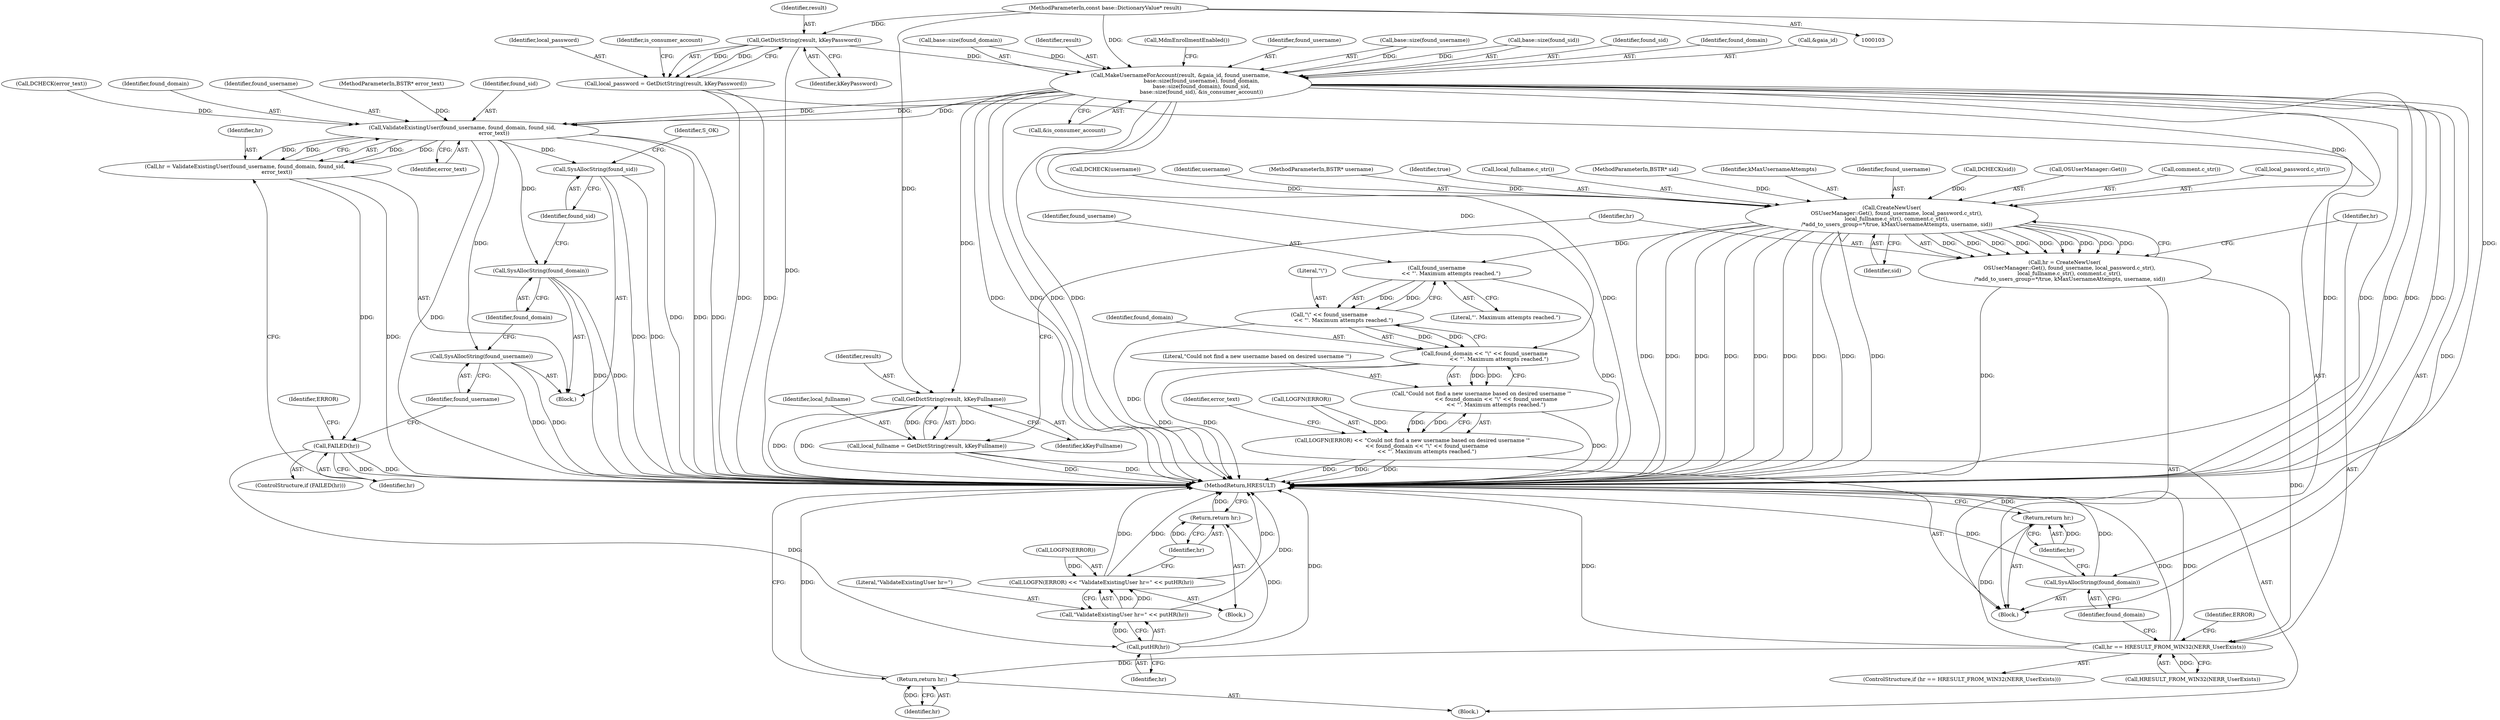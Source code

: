 digraph "0_Chrome_2440e872debd68ae7c2a8bf9ddb34df2cce378cd_0@pointer" {
"1000104" [label="(MethodParameterIn,const base::DictionaryValue* result)"];
"1000129" [label="(Call,GetDictString(result, kKeyPassword))"];
"1000127" [label="(Call,local_password = GetDictString(result, kKeyPassword))"];
"1000140" [label="(Call,MakeUsernameForAccount(result, &gaia_id, found_username,\n                         base::size(found_username), found_domain,\n                         base::size(found_domain), found_sid,\n                         base::size(found_sid), &is_consumer_account))"];
"1000196" [label="(Call,ValidateExistingUser(found_username, found_domain, found_sid,\n                                      error_text))"];
"1000194" [label="(Call,hr = ValidateExistingUser(found_username, found_domain, found_sid,\n                                      error_text))"];
"1000202" [label="(Call,FAILED(hr))"];
"1000210" [label="(Call,putHR(hr))"];
"1000208" [label="(Call,\"ValidateExistingUser hr=\" << putHR(hr))"];
"1000205" [label="(Call,LOGFN(ERROR) << \"ValidateExistingUser hr=\" << putHR(hr))"];
"1000212" [label="(Return,return hr;)"];
"1000214" [label="(Call,SysAllocString(found_username))"];
"1000216" [label="(Call,SysAllocString(found_domain))"];
"1000218" [label="(Call,SysAllocString(found_sid))"];
"1000261" [label="(Call,GetDictString(result, kKeyFullname))"];
"1000259" [label="(Call,local_fullname = GetDictString(result, kKeyFullname))"];
"1000268" [label="(Call,CreateNewUser(\n      OSUserManager::Get(), found_username, local_password.c_str(),\n      local_fullname.c_str(), comment.c_str(),\n      /*add_to_users_group=*/true, kMaxUsernameAttempts, username, sid))"];
"1000266" [label="(Call,hr = CreateNewUser(\n      OSUserManager::Get(), found_username, local_password.c_str(),\n      local_fullname.c_str(), comment.c_str(),\n      /*add_to_users_group=*/true, kMaxUsernameAttempts, username, sid))"];
"1000279" [label="(Call,hr == HRESULT_FROM_WIN32(NERR_UserExists))"];
"1000301" [label="(Return,return hr;)"];
"1000305" [label="(Return,return hr;)"];
"1000293" [label="(Call,found_username\n                 << \"'. Maximum attempts reached.\")"];
"1000291" [label="(Call,\"\\\" << found_username\n                 << \"'. Maximum attempts reached.\")"];
"1000289" [label="(Call,found_domain << \"\\\" << found_username\n                 << \"'. Maximum attempts reached.\")"];
"1000287" [label="(Call,\"Could not find a new username based on desired username '\"\n                 << found_domain << \"\\\" << found_username\n                 << \"'. Maximum attempts reached.\")"];
"1000284" [label="(Call,LOGFN(ERROR) << \"Could not find a new username based on desired username '\"\n                 << found_domain << \"\\\" << found_username\n                 << \"'. Maximum attempts reached.\")"];
"1000303" [label="(Call,SysAllocString(found_domain))"];
"1000219" [label="(Identifier,found_sid)"];
"1000263" [label="(Identifier,kKeyFullname)"];
"1000274" [label="(Identifier,true)"];
"1000150" [label="(Identifier,found_sid)"];
"1000272" [label="(Call,local_fullname.c_str())"];
"1000303" [label="(Call,SysAllocString(found_domain))"];
"1000213" [label="(Identifier,hr)"];
"1000280" [label="(Identifier,hr)"];
"1000199" [label="(Identifier,found_sid)"];
"1000266" [label="(Call,hr = CreateNewUser(\n      OSUserManager::Get(), found_username, local_password.c_str(),\n      local_fullname.c_str(), comment.c_str(),\n      /*add_to_users_group=*/true, kMaxUsernameAttempts, username, sid))"];
"1000192" [label="(Block,)"];
"1000107" [label="(MethodParameterIn,BSTR* sid)"];
"1000291" [label="(Call,\"\\\" << found_username\n                 << \"'. Maximum attempts reached.\")"];
"1000292" [label="(Literal,\"\\\")"];
"1000275" [label="(Identifier,kMaxUsernameAttempts)"];
"1000281" [label="(Call,HRESULT_FROM_WIN32(NERR_UserExists))"];
"1000196" [label="(Call,ValidateExistingUser(found_username, found_domain, found_sid,\n                                      error_text))"];
"1000304" [label="(Identifier,found_domain)"];
"1000270" [label="(Identifier,found_username)"];
"1000278" [label="(ControlStructure,if (hr == HRESULT_FROM_WIN32(NERR_UserExists)))"];
"1000147" [label="(Identifier,found_domain)"];
"1000212" [label="(Return,return hr;)"];
"1000118" [label="(Call,DCHECK(error_text))"];
"1000306" [label="(Identifier,hr)"];
"1000293" [label="(Call,found_username\n                 << \"'. Maximum attempts reached.\")"];
"1000104" [label="(MethodParameterIn,const base::DictionaryValue* result)"];
"1000288" [label="(Literal,\"Could not find a new username based on desired username '\")"];
"1000261" [label="(Call,GetDictString(result, kKeyFullname))"];
"1000142" [label="(Call,&gaia_id)"];
"1000127" [label="(Call,local_password = GetDictString(result, kKeyPassword))"];
"1000294" [label="(Identifier,found_username)"];
"1000277" [label="(Identifier,sid)"];
"1000286" [label="(Identifier,ERROR)"];
"1000148" [label="(Call,base::size(found_domain))"];
"1000203" [label="(Identifier,hr)"];
"1000211" [label="(Identifier,hr)"];
"1000140" [label="(Call,MakeUsernameForAccount(result, &gaia_id, found_username,\n                         base::size(found_username), found_domain,\n                         base::size(found_domain), found_sid,\n                         base::size(found_sid), &is_consumer_account))"];
"1000283" [label="(Block,)"];
"1000205" [label="(Call,LOGFN(ERROR) << \"ValidateExistingUser hr=\" << putHR(hr))"];
"1000290" [label="(Identifier,found_domain)"];
"1000131" [label="(Identifier,kKeyPassword)"];
"1000260" [label="(Identifier,local_fullname)"];
"1000307" [label="(MethodReturn,HRESULT)"];
"1000141" [label="(Identifier,result)"];
"1000284" [label="(Call,LOGFN(ERROR) << \"Could not find a new username based on desired username '\"\n                 << found_domain << \"\\\" << found_username\n                 << \"'. Maximum attempts reached.\")"];
"1000151" [label="(Call,base::size(found_sid))"];
"1000287" [label="(Call,\"Could not find a new username based on desired username '\"\n                 << found_domain << \"\\\" << found_username\n                 << \"'. Maximum attempts reached.\")"];
"1000259" [label="(Call,local_fullname = GetDictString(result, kKeyFullname))"];
"1000221" [label="(Identifier,S_OK)"];
"1000207" [label="(Identifier,ERROR)"];
"1000267" [label="(Identifier,hr)"];
"1000298" [label="(Identifier,error_text)"];
"1000268" [label="(Call,CreateNewUser(\n      OSUserManager::Get(), found_username, local_password.c_str(),\n      local_fullname.c_str(), comment.c_str(),\n      /*add_to_users_group=*/true, kMaxUsernameAttempts, username, sid))"];
"1000217" [label="(Identifier,found_domain)"];
"1000157" [label="(Call,MdmEnrollmentEnabled())"];
"1000129" [label="(Call,GetDictString(result, kKeyPassword))"];
"1000128" [label="(Identifier,local_password)"];
"1000295" [label="(Literal,\"'. Maximum attempts reached.\")"];
"1000302" [label="(Identifier,hr)"];
"1000215" [label="(Identifier,found_username)"];
"1000201" [label="(ControlStructure,if (FAILED(hr)))"];
"1000279" [label="(Call,hr == HRESULT_FROM_WIN32(NERR_UserExists))"];
"1000130" [label="(Identifier,result)"];
"1000109" [label="(Block,)"];
"1000209" [label="(Literal,\"ValidateExistingUser hr=\")"];
"1000200" [label="(Identifier,error_text)"];
"1000206" [label="(Call,LOGFN(ERROR))"];
"1000195" [label="(Identifier,hr)"];
"1000153" [label="(Call,&is_consumer_account)"];
"1000218" [label="(Call,SysAllocString(found_sid))"];
"1000120" [label="(Call,DCHECK(sid))"];
"1000144" [label="(Identifier,found_username)"];
"1000137" [label="(Identifier,is_consumer_account)"];
"1000202" [label="(Call,FAILED(hr))"];
"1000198" [label="(Identifier,found_domain)"];
"1000197" [label="(Identifier,found_username)"];
"1000269" [label="(Call,OSUserManager::Get())"];
"1000273" [label="(Call,comment.c_str())"];
"1000194" [label="(Call,hr = ValidateExistingUser(found_username, found_domain, found_sid,\n                                      error_text))"];
"1000108" [label="(MethodParameterIn,BSTR* error_text)"];
"1000271" [label="(Call,local_password.c_str())"];
"1000204" [label="(Block,)"];
"1000214" [label="(Call,SysAllocString(found_username))"];
"1000216" [label="(Call,SysAllocString(found_domain))"];
"1000262" [label="(Identifier,result)"];
"1000210" [label="(Call,putHR(hr))"];
"1000289" [label="(Call,found_domain << \"\\\" << found_username\n                 << \"'. Maximum attempts reached.\")"];
"1000305" [label="(Return,return hr;)"];
"1000301" [label="(Return,return hr;)"];
"1000208" [label="(Call,\"ValidateExistingUser hr=\" << putHR(hr))"];
"1000114" [label="(Call,DCHECK(username))"];
"1000145" [label="(Call,base::size(found_username))"];
"1000285" [label="(Call,LOGFN(ERROR))"];
"1000276" [label="(Identifier,username)"];
"1000106" [label="(MethodParameterIn,BSTR* username)"];
"1000104" -> "1000103"  [label="AST: "];
"1000104" -> "1000307"  [label="DDG: "];
"1000104" -> "1000129"  [label="DDG: "];
"1000104" -> "1000140"  [label="DDG: "];
"1000104" -> "1000261"  [label="DDG: "];
"1000129" -> "1000127"  [label="AST: "];
"1000129" -> "1000131"  [label="CFG: "];
"1000130" -> "1000129"  [label="AST: "];
"1000131" -> "1000129"  [label="AST: "];
"1000127" -> "1000129"  [label="CFG: "];
"1000129" -> "1000307"  [label="DDG: "];
"1000129" -> "1000127"  [label="DDG: "];
"1000129" -> "1000127"  [label="DDG: "];
"1000129" -> "1000140"  [label="DDG: "];
"1000127" -> "1000109"  [label="AST: "];
"1000128" -> "1000127"  [label="AST: "];
"1000137" -> "1000127"  [label="CFG: "];
"1000127" -> "1000307"  [label="DDG: "];
"1000127" -> "1000307"  [label="DDG: "];
"1000140" -> "1000109"  [label="AST: "];
"1000140" -> "1000153"  [label="CFG: "];
"1000141" -> "1000140"  [label="AST: "];
"1000142" -> "1000140"  [label="AST: "];
"1000144" -> "1000140"  [label="AST: "];
"1000145" -> "1000140"  [label="AST: "];
"1000147" -> "1000140"  [label="AST: "];
"1000148" -> "1000140"  [label="AST: "];
"1000150" -> "1000140"  [label="AST: "];
"1000151" -> "1000140"  [label="AST: "];
"1000153" -> "1000140"  [label="AST: "];
"1000157" -> "1000140"  [label="CFG: "];
"1000140" -> "1000307"  [label="DDG: "];
"1000140" -> "1000307"  [label="DDG: "];
"1000140" -> "1000307"  [label="DDG: "];
"1000140" -> "1000307"  [label="DDG: "];
"1000140" -> "1000307"  [label="DDG: "];
"1000140" -> "1000307"  [label="DDG: "];
"1000140" -> "1000307"  [label="DDG: "];
"1000140" -> "1000307"  [label="DDG: "];
"1000140" -> "1000307"  [label="DDG: "];
"1000140" -> "1000307"  [label="DDG: "];
"1000145" -> "1000140"  [label="DDG: "];
"1000148" -> "1000140"  [label="DDG: "];
"1000151" -> "1000140"  [label="DDG: "];
"1000140" -> "1000196"  [label="DDG: "];
"1000140" -> "1000196"  [label="DDG: "];
"1000140" -> "1000196"  [label="DDG: "];
"1000140" -> "1000261"  [label="DDG: "];
"1000140" -> "1000268"  [label="DDG: "];
"1000140" -> "1000289"  [label="DDG: "];
"1000140" -> "1000303"  [label="DDG: "];
"1000196" -> "1000194"  [label="AST: "];
"1000196" -> "1000200"  [label="CFG: "];
"1000197" -> "1000196"  [label="AST: "];
"1000198" -> "1000196"  [label="AST: "];
"1000199" -> "1000196"  [label="AST: "];
"1000200" -> "1000196"  [label="AST: "];
"1000194" -> "1000196"  [label="CFG: "];
"1000196" -> "1000307"  [label="DDG: "];
"1000196" -> "1000307"  [label="DDG: "];
"1000196" -> "1000307"  [label="DDG: "];
"1000196" -> "1000307"  [label="DDG: "];
"1000196" -> "1000194"  [label="DDG: "];
"1000196" -> "1000194"  [label="DDG: "];
"1000196" -> "1000194"  [label="DDG: "];
"1000196" -> "1000194"  [label="DDG: "];
"1000118" -> "1000196"  [label="DDG: "];
"1000108" -> "1000196"  [label="DDG: "];
"1000196" -> "1000214"  [label="DDG: "];
"1000196" -> "1000216"  [label="DDG: "];
"1000196" -> "1000218"  [label="DDG: "];
"1000194" -> "1000192"  [label="AST: "];
"1000195" -> "1000194"  [label="AST: "];
"1000203" -> "1000194"  [label="CFG: "];
"1000194" -> "1000307"  [label="DDG: "];
"1000194" -> "1000202"  [label="DDG: "];
"1000202" -> "1000201"  [label="AST: "];
"1000202" -> "1000203"  [label="CFG: "];
"1000203" -> "1000202"  [label="AST: "];
"1000207" -> "1000202"  [label="CFG: "];
"1000215" -> "1000202"  [label="CFG: "];
"1000202" -> "1000307"  [label="DDG: "];
"1000202" -> "1000307"  [label="DDG: "];
"1000202" -> "1000210"  [label="DDG: "];
"1000210" -> "1000208"  [label="AST: "];
"1000210" -> "1000211"  [label="CFG: "];
"1000211" -> "1000210"  [label="AST: "];
"1000208" -> "1000210"  [label="CFG: "];
"1000210" -> "1000307"  [label="DDG: "];
"1000210" -> "1000208"  [label="DDG: "];
"1000210" -> "1000212"  [label="DDG: "];
"1000208" -> "1000205"  [label="AST: "];
"1000209" -> "1000208"  [label="AST: "];
"1000205" -> "1000208"  [label="CFG: "];
"1000208" -> "1000307"  [label="DDG: "];
"1000208" -> "1000205"  [label="DDG: "];
"1000208" -> "1000205"  [label="DDG: "];
"1000205" -> "1000204"  [label="AST: "];
"1000206" -> "1000205"  [label="AST: "];
"1000213" -> "1000205"  [label="CFG: "];
"1000205" -> "1000307"  [label="DDG: "];
"1000205" -> "1000307"  [label="DDG: "];
"1000205" -> "1000307"  [label="DDG: "];
"1000206" -> "1000205"  [label="DDG: "];
"1000212" -> "1000204"  [label="AST: "];
"1000212" -> "1000213"  [label="CFG: "];
"1000213" -> "1000212"  [label="AST: "];
"1000307" -> "1000212"  [label="CFG: "];
"1000212" -> "1000307"  [label="DDG: "];
"1000213" -> "1000212"  [label="DDG: "];
"1000214" -> "1000192"  [label="AST: "];
"1000214" -> "1000215"  [label="CFG: "];
"1000215" -> "1000214"  [label="AST: "];
"1000217" -> "1000214"  [label="CFG: "];
"1000214" -> "1000307"  [label="DDG: "];
"1000214" -> "1000307"  [label="DDG: "];
"1000216" -> "1000192"  [label="AST: "];
"1000216" -> "1000217"  [label="CFG: "];
"1000217" -> "1000216"  [label="AST: "];
"1000219" -> "1000216"  [label="CFG: "];
"1000216" -> "1000307"  [label="DDG: "];
"1000216" -> "1000307"  [label="DDG: "];
"1000218" -> "1000192"  [label="AST: "];
"1000218" -> "1000219"  [label="CFG: "];
"1000219" -> "1000218"  [label="AST: "];
"1000221" -> "1000218"  [label="CFG: "];
"1000218" -> "1000307"  [label="DDG: "];
"1000218" -> "1000307"  [label="DDG: "];
"1000261" -> "1000259"  [label="AST: "];
"1000261" -> "1000263"  [label="CFG: "];
"1000262" -> "1000261"  [label="AST: "];
"1000263" -> "1000261"  [label="AST: "];
"1000259" -> "1000261"  [label="CFG: "];
"1000261" -> "1000307"  [label="DDG: "];
"1000261" -> "1000307"  [label="DDG: "];
"1000261" -> "1000259"  [label="DDG: "];
"1000261" -> "1000259"  [label="DDG: "];
"1000259" -> "1000109"  [label="AST: "];
"1000260" -> "1000259"  [label="AST: "];
"1000267" -> "1000259"  [label="CFG: "];
"1000259" -> "1000307"  [label="DDG: "];
"1000259" -> "1000307"  [label="DDG: "];
"1000268" -> "1000266"  [label="AST: "];
"1000268" -> "1000277"  [label="CFG: "];
"1000269" -> "1000268"  [label="AST: "];
"1000270" -> "1000268"  [label="AST: "];
"1000271" -> "1000268"  [label="AST: "];
"1000272" -> "1000268"  [label="AST: "];
"1000273" -> "1000268"  [label="AST: "];
"1000274" -> "1000268"  [label="AST: "];
"1000275" -> "1000268"  [label="AST: "];
"1000276" -> "1000268"  [label="AST: "];
"1000277" -> "1000268"  [label="AST: "];
"1000266" -> "1000268"  [label="CFG: "];
"1000268" -> "1000307"  [label="DDG: "];
"1000268" -> "1000307"  [label="DDG: "];
"1000268" -> "1000307"  [label="DDG: "];
"1000268" -> "1000307"  [label="DDG: "];
"1000268" -> "1000307"  [label="DDG: "];
"1000268" -> "1000307"  [label="DDG: "];
"1000268" -> "1000307"  [label="DDG: "];
"1000268" -> "1000307"  [label="DDG: "];
"1000268" -> "1000307"  [label="DDG: "];
"1000268" -> "1000266"  [label="DDG: "];
"1000268" -> "1000266"  [label="DDG: "];
"1000268" -> "1000266"  [label="DDG: "];
"1000268" -> "1000266"  [label="DDG: "];
"1000268" -> "1000266"  [label="DDG: "];
"1000268" -> "1000266"  [label="DDG: "];
"1000268" -> "1000266"  [label="DDG: "];
"1000268" -> "1000266"  [label="DDG: "];
"1000268" -> "1000266"  [label="DDG: "];
"1000114" -> "1000268"  [label="DDG: "];
"1000106" -> "1000268"  [label="DDG: "];
"1000120" -> "1000268"  [label="DDG: "];
"1000107" -> "1000268"  [label="DDG: "];
"1000268" -> "1000293"  [label="DDG: "];
"1000266" -> "1000109"  [label="AST: "];
"1000267" -> "1000266"  [label="AST: "];
"1000280" -> "1000266"  [label="CFG: "];
"1000266" -> "1000307"  [label="DDG: "];
"1000266" -> "1000279"  [label="DDG: "];
"1000279" -> "1000278"  [label="AST: "];
"1000279" -> "1000281"  [label="CFG: "];
"1000280" -> "1000279"  [label="AST: "];
"1000281" -> "1000279"  [label="AST: "];
"1000286" -> "1000279"  [label="CFG: "];
"1000304" -> "1000279"  [label="CFG: "];
"1000279" -> "1000307"  [label="DDG: "];
"1000279" -> "1000307"  [label="DDG: "];
"1000279" -> "1000307"  [label="DDG: "];
"1000281" -> "1000279"  [label="DDG: "];
"1000279" -> "1000301"  [label="DDG: "];
"1000279" -> "1000305"  [label="DDG: "];
"1000301" -> "1000283"  [label="AST: "];
"1000301" -> "1000302"  [label="CFG: "];
"1000302" -> "1000301"  [label="AST: "];
"1000307" -> "1000301"  [label="CFG: "];
"1000301" -> "1000307"  [label="DDG: "];
"1000302" -> "1000301"  [label="DDG: "];
"1000305" -> "1000109"  [label="AST: "];
"1000305" -> "1000306"  [label="CFG: "];
"1000306" -> "1000305"  [label="AST: "];
"1000307" -> "1000305"  [label="CFG: "];
"1000305" -> "1000307"  [label="DDG: "];
"1000306" -> "1000305"  [label="DDG: "];
"1000293" -> "1000291"  [label="AST: "];
"1000293" -> "1000295"  [label="CFG: "];
"1000294" -> "1000293"  [label="AST: "];
"1000295" -> "1000293"  [label="AST: "];
"1000291" -> "1000293"  [label="CFG: "];
"1000293" -> "1000307"  [label="DDG: "];
"1000293" -> "1000291"  [label="DDG: "];
"1000293" -> "1000291"  [label="DDG: "];
"1000291" -> "1000289"  [label="AST: "];
"1000292" -> "1000291"  [label="AST: "];
"1000289" -> "1000291"  [label="CFG: "];
"1000291" -> "1000307"  [label="DDG: "];
"1000291" -> "1000289"  [label="DDG: "];
"1000291" -> "1000289"  [label="DDG: "];
"1000289" -> "1000287"  [label="AST: "];
"1000290" -> "1000289"  [label="AST: "];
"1000287" -> "1000289"  [label="CFG: "];
"1000289" -> "1000307"  [label="DDG: "];
"1000289" -> "1000307"  [label="DDG: "];
"1000289" -> "1000287"  [label="DDG: "];
"1000289" -> "1000287"  [label="DDG: "];
"1000287" -> "1000284"  [label="AST: "];
"1000288" -> "1000287"  [label="AST: "];
"1000284" -> "1000287"  [label="CFG: "];
"1000287" -> "1000307"  [label="DDG: "];
"1000287" -> "1000284"  [label="DDG: "];
"1000287" -> "1000284"  [label="DDG: "];
"1000284" -> "1000283"  [label="AST: "];
"1000285" -> "1000284"  [label="AST: "];
"1000298" -> "1000284"  [label="CFG: "];
"1000284" -> "1000307"  [label="DDG: "];
"1000284" -> "1000307"  [label="DDG: "];
"1000284" -> "1000307"  [label="DDG: "];
"1000285" -> "1000284"  [label="DDG: "];
"1000303" -> "1000109"  [label="AST: "];
"1000303" -> "1000304"  [label="CFG: "];
"1000304" -> "1000303"  [label="AST: "];
"1000306" -> "1000303"  [label="CFG: "];
"1000303" -> "1000307"  [label="DDG: "];
"1000303" -> "1000307"  [label="DDG: "];
}
